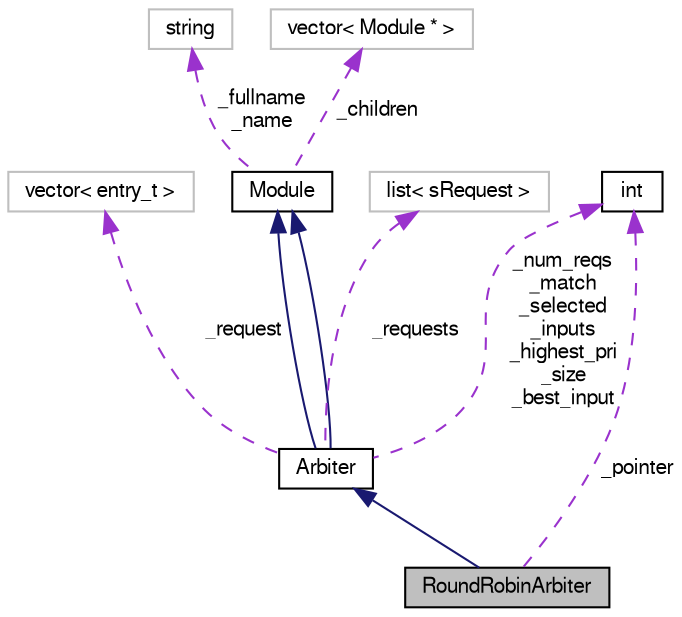 digraph G
{
  bgcolor="transparent";
  edge [fontname="FreeSans",fontsize="10",labelfontname="FreeSans",labelfontsize="10"];
  node [fontname="FreeSans",fontsize="10",shape=record];
  Node1 [label="RoundRobinArbiter",height=0.2,width=0.4,color="black", fillcolor="grey75", style="filled" fontcolor="black"];
  Node2 -> Node1 [dir=back,color="midnightblue",fontsize="10",style="solid",fontname="FreeSans"];
  Node2 [label="Arbiter",height=0.2,width=0.4,color="black",URL="$classArbiter.html"];
  Node3 -> Node2 [dir=back,color="midnightblue",fontsize="10",style="solid",fontname="FreeSans"];
  Node3 [label="Module",height=0.2,width=0.4,color="black",URL="$classModule.html"];
  Node4 -> Node3 [dir=back,color="darkorchid3",fontsize="10",style="dashed",label="_fullname\n_name",fontname="FreeSans"];
  Node4 [label="string",height=0.2,width=0.4,color="grey75"];
  Node5 -> Node3 [dir=back,color="darkorchid3",fontsize="10",style="dashed",label="_children",fontname="FreeSans"];
  Node5 [label="vector\< Module * \>",height=0.2,width=0.4,color="grey75"];
  Node3 -> Node2 [dir=back,color="midnightblue",fontsize="10",style="solid",fontname="FreeSans"];
  Node6 -> Node2 [dir=back,color="darkorchid3",fontsize="10",style="dashed",label="_request",fontname="FreeSans"];
  Node6 [label="vector\< entry_t \>",height=0.2,width=0.4,color="grey75"];
  Node7 -> Node2 [dir=back,color="darkorchid3",fontsize="10",style="dashed",label="_num_reqs\n_match\n_selected\n_inputs\n_highest_pri\n_size\n_best_input",fontname="FreeSans"];
  Node7 [label="int",height=0.2,width=0.4,color="black",URL="$classint.html"];
  Node8 -> Node2 [dir=back,color="darkorchid3",fontsize="10",style="dashed",label="_requests",fontname="FreeSans"];
  Node8 [label="list\< sRequest \>",height=0.2,width=0.4,color="grey75"];
  Node7 -> Node1 [dir=back,color="darkorchid3",fontsize="10",style="dashed",label="_pointer",fontname="FreeSans"];
}
